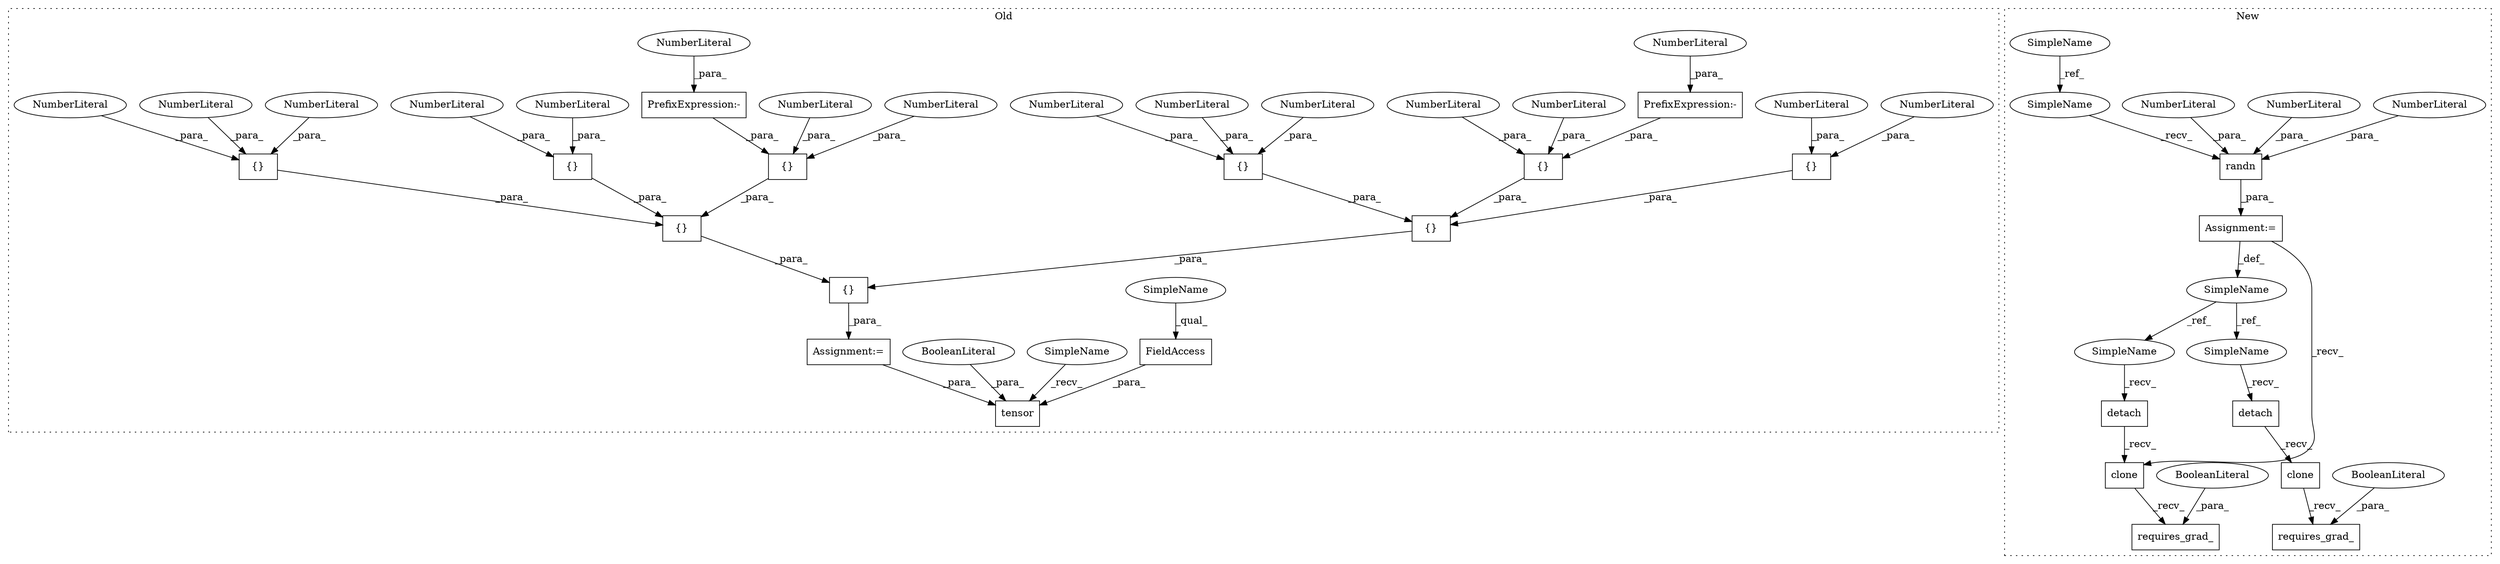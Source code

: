digraph G {
subgraph cluster0 {
1 [label="{}" a="4" s="2147,2154" l="1,1" shape="box"];
3 [label="NumberLiteral" a="34" s="2152" l="2" shape="ellipse"];
4 [label="NumberLiteral" a="34" s="2148" l="1" shape="ellipse"];
5 [label="NumberLiteral" a="34" s="2150" l="1" shape="ellipse"];
6 [label="{}" a="4" s="2126,2155" l="1,1" shape="box"];
8 [label="tensor" a="32" s="2217,2245" l="7,1" shape="box"];
9 [label="{}" a="4" s="2137,2145" l="1,1" shape="box"];
10 [label="NumberLiteral" a="34" s="2144" l="1" shape="ellipse"];
11 [label="{}" a="4" s="2127,2135" l="1,1" shape="box"];
12 [label="NumberLiteral" a="34" s="2134" l="1" shape="ellipse"];
13 [label="NumberLiteral" a="34" s="2128" l="2" shape="ellipse"];
14 [label="NumberLiteral" a="34" s="2141" l="2" shape="ellipse"];
15 [label="BooleanLiteral" a="9" s="2241" l="4" shape="ellipse"];
16 [label="PrefixExpression:-" a="38" s="2138" l="1" shape="box"];
17 [label="NumberLiteral" a="34" s="2139" l="1" shape="ellipse"];
23 [label="Assignment:=" a="7" s="2083" l="1" shape="box"];
27 [label="{}" a="4" s="2097,2156" l="1,1" shape="box"];
29 [label="PrefixExpression:-" a="38" s="2102" l="1" shape="box"];
30 [label="{}" a="4" s="2117,2123" l="1,1" shape="box"];
31 [label="NumberLiteral" a="34" s="2120" l="1" shape="ellipse"];
32 [label="NumberLiteral" a="34" s="2122" l="1" shape="ellipse"];
33 [label="{}" a="4" s="2099,2106" l="1,1" shape="box"];
34 [label="NumberLiteral" a="34" s="2103" l="1" shape="ellipse"];
35 [label="NumberLiteral" a="34" s="2105" l="1" shape="ellipse"];
36 [label="NumberLiteral" a="34" s="2100" l="1" shape="ellipse"];
37 [label="NumberLiteral" a="34" s="2118" l="1" shape="ellipse"];
38 [label="{}" a="4" s="2098,2124" l="1,1" shape="box"];
40 [label="FieldAccess" a="22" s="2229" l="11" shape="box"];
41 [label="{}" a="4" s="2108,2115" l="1,1" shape="box"];
42 [label="NumberLiteral" a="34" s="2112" l="1" shape="ellipse"];
43 [label="NumberLiteral" a="34" s="2114" l="1" shape="ellipse"];
50 [label="SimpleName" a="42" s="2229" l="5" shape="ellipse"];
51 [label="SimpleName" a="42" s="2211" l="5" shape="ellipse"];
label = "Old";
style="dotted";
}
subgraph cluster1 {
2 [label="requires_grad_" a="32" s="3502,3521" l="15,1" shape="box"];
7 [label="BooleanLiteral" a="9" s="3517" l="4" shape="ellipse"];
18 [label="clone" a="32" s="3494" l="7" shape="box"];
19 [label="detach" a="32" s="3485" l="8" shape="box"];
20 [label="randn" a="32" s="3382,3393" l="6,1" shape="box"];
21 [label="NumberLiteral" a="34" s="3388" l="1" shape="ellipse"];
22 [label="NumberLiteral" a="34" s="3392" l="1" shape="ellipse"];
24 [label="Assignment:=" a="7" s="3375" l="1" shape="box"];
25 [label="SimpleName" a="42" s="3400" l="4" shape="ellipse"];
26 [label="detach" a="32" s="3548" l="8" shape="box"];
28 [label="NumberLiteral" a="34" s="3390" l="1" shape="ellipse"];
39 [label="SimpleName" a="42" s="3079" l="5" shape="ellipse"];
44 [label="clone" a="32" s="3557" l="7" shape="box"];
45 [label="requires_grad_" a="32" s="3565,3584" l="15,1" shape="box"];
46 [label="BooleanLiteral" a="9" s="3580" l="4" shape="ellipse"];
47 [label="SimpleName" a="42" s="3480" l="4" shape="ellipse"];
48 [label="SimpleName" a="42" s="3543" l="4" shape="ellipse"];
49 [label="SimpleName" a="42" s="3376" l="5" shape="ellipse"];
label = "New";
style="dotted";
}
1 -> 6 [label="_para_"];
3 -> 1 [label="_para_"];
4 -> 1 [label="_para_"];
5 -> 1 [label="_para_"];
6 -> 27 [label="_para_"];
7 -> 2 [label="_para_"];
9 -> 6 [label="_para_"];
10 -> 9 [label="_para_"];
11 -> 6 [label="_para_"];
12 -> 11 [label="_para_"];
13 -> 11 [label="_para_"];
14 -> 9 [label="_para_"];
15 -> 8 [label="_para_"];
16 -> 9 [label="_para_"];
17 -> 16 [label="_para_"];
18 -> 2 [label="_recv_"];
19 -> 18 [label="_recv_"];
20 -> 24 [label="_para_"];
21 -> 20 [label="_para_"];
22 -> 20 [label="_para_"];
23 -> 8 [label="_para_"];
24 -> 25 [label="_def_"];
24 -> 44 [label="_recv_"];
25 -> 47 [label="_ref_"];
25 -> 48 [label="_ref_"];
26 -> 44 [label="_recv_"];
27 -> 23 [label="_para_"];
28 -> 20 [label="_para_"];
29 -> 33 [label="_para_"];
30 -> 38 [label="_para_"];
31 -> 30 [label="_para_"];
32 -> 30 [label="_para_"];
33 -> 38 [label="_para_"];
34 -> 29 [label="_para_"];
35 -> 33 [label="_para_"];
36 -> 33 [label="_para_"];
37 -> 30 [label="_para_"];
38 -> 27 [label="_para_"];
39 -> 49 [label="_ref_"];
40 -> 8 [label="_para_"];
41 -> 38 [label="_para_"];
42 -> 41 [label="_para_"];
43 -> 41 [label="_para_"];
44 -> 45 [label="_recv_"];
46 -> 45 [label="_para_"];
47 -> 19 [label="_recv_"];
48 -> 26 [label="_recv_"];
49 -> 20 [label="_recv_"];
50 -> 40 [label="_qual_"];
51 -> 8 [label="_recv_"];
}